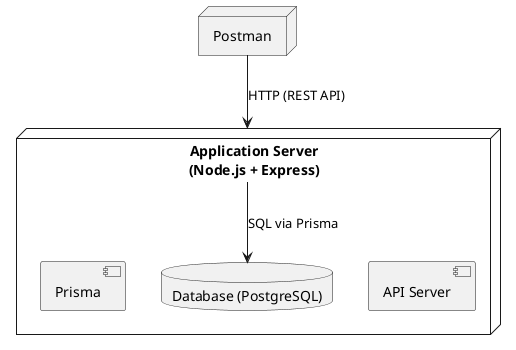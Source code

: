 @startuml deployement
node Postman

node "Application Server\n(Node.js + Express)" as Server {
    component "API Server"
    database "Database (PostgreSQL)" as DB
    component "Prisma"
}


Postman --> Server : HTTP (REST API)
Server --> DB : SQL via Prisma
@enduml